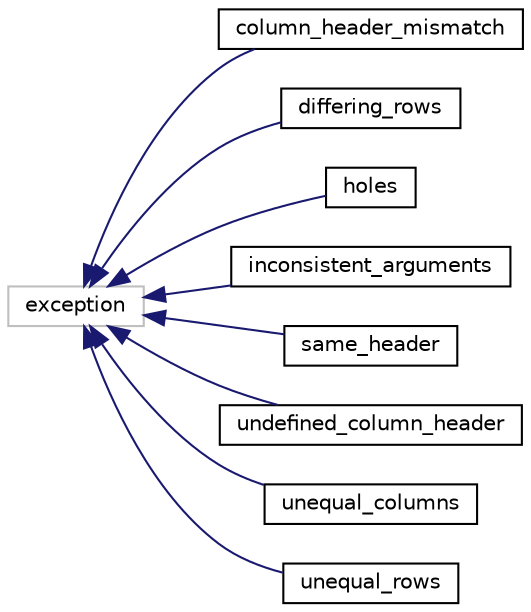 digraph "Graphical Class Hierarchy"
{
  edge [fontname="Helvetica",fontsize="10",labelfontname="Helvetica",labelfontsize="10"];
  node [fontname="Helvetica",fontsize="10",shape=record];
  rankdir="LR";
  Node1 [label="exception",height=0.2,width=0.4,color="grey75", fillcolor="white", style="filled"];
  Node1 -> Node2 [dir="back",color="midnightblue",fontsize="10",style="solid",fontname="Helvetica"];
  Node2 [label="column_header_mismatch",height=0.2,width=0.4,color="black", fillcolor="white", style="filled",URL="$structcolumn__header__mismatch.html",tooltip="thrown if a data_frame expression doesn&#39;t have the same columns. "];
  Node1 -> Node3 [dir="back",color="midnightblue",fontsize="10",style="solid",fontname="Helvetica"];
  Node3 [label="differing_rows",height=0.2,width=0.4,color="black", fillcolor="white", style="filled",URL="$structdiffering__rows.html",tooltip="number of rows in a data_frame should be same. "];
  Node1 -> Node4 [dir="back",color="midnightblue",fontsize="10",style="solid",fontname="Helvetica"];
  Node4 [label="holes",height=0.2,width=0.4,color="black", fillcolor="white", style="filled",URL="$structholes.html",tooltip="thrown if data_frame structure has gap. (a columns is empty) "];
  Node1 -> Node5 [dir="back",color="midnightblue",fontsize="10",style="solid",fontname="Helvetica"];
  Node5 [label="inconsistent_arguments",height=0.2,width=0.4,color="black", fillcolor="white", style="filled",URL="$structinconsistent__arguments.html",tooltip="Contains various exceptions encountered when dealing with data_frames. Triggering an exception leads ..."];
  Node1 -> Node6 [dir="back",color="midnightblue",fontsize="10",style="solid",fontname="Helvetica"];
  Node6 [label="same_header",height=0.2,width=0.4,color="black", fillcolor="white", style="filled",URL="$structsame__header.html",tooltip="thrown if 2 columns have the same header. "];
  Node1 -> Node7 [dir="back",color="midnightblue",fontsize="10",style="solid",fontname="Helvetica"];
  Node7 [label="undefined_column_header",height=0.2,width=0.4,color="black", fillcolor="white", style="filled",URL="$structundefined__column__header.html",tooltip="thrown if column header mentioned doesn&#39;t exist. "];
  Node1 -> Node8 [dir="back",color="midnightblue",fontsize="10",style="solid",fontname="Helvetica"];
  Node8 [label="unequal_columns",height=0.2,width=0.4,color="black", fillcolor="white", style="filled",URL="$structunequal__columns.html",tooltip="thrown if a data_frame expression has unequal number of columns. "];
  Node1 -> Node9 [dir="back",color="midnightblue",fontsize="10",style="solid",fontname="Helvetica"];
  Node9 [label="unequal_rows",height=0.2,width=0.4,color="black", fillcolor="white", style="filled",URL="$structunequal__rows.html",tooltip="thrown if a data_frame expression has unequal number of rows. "];
}
